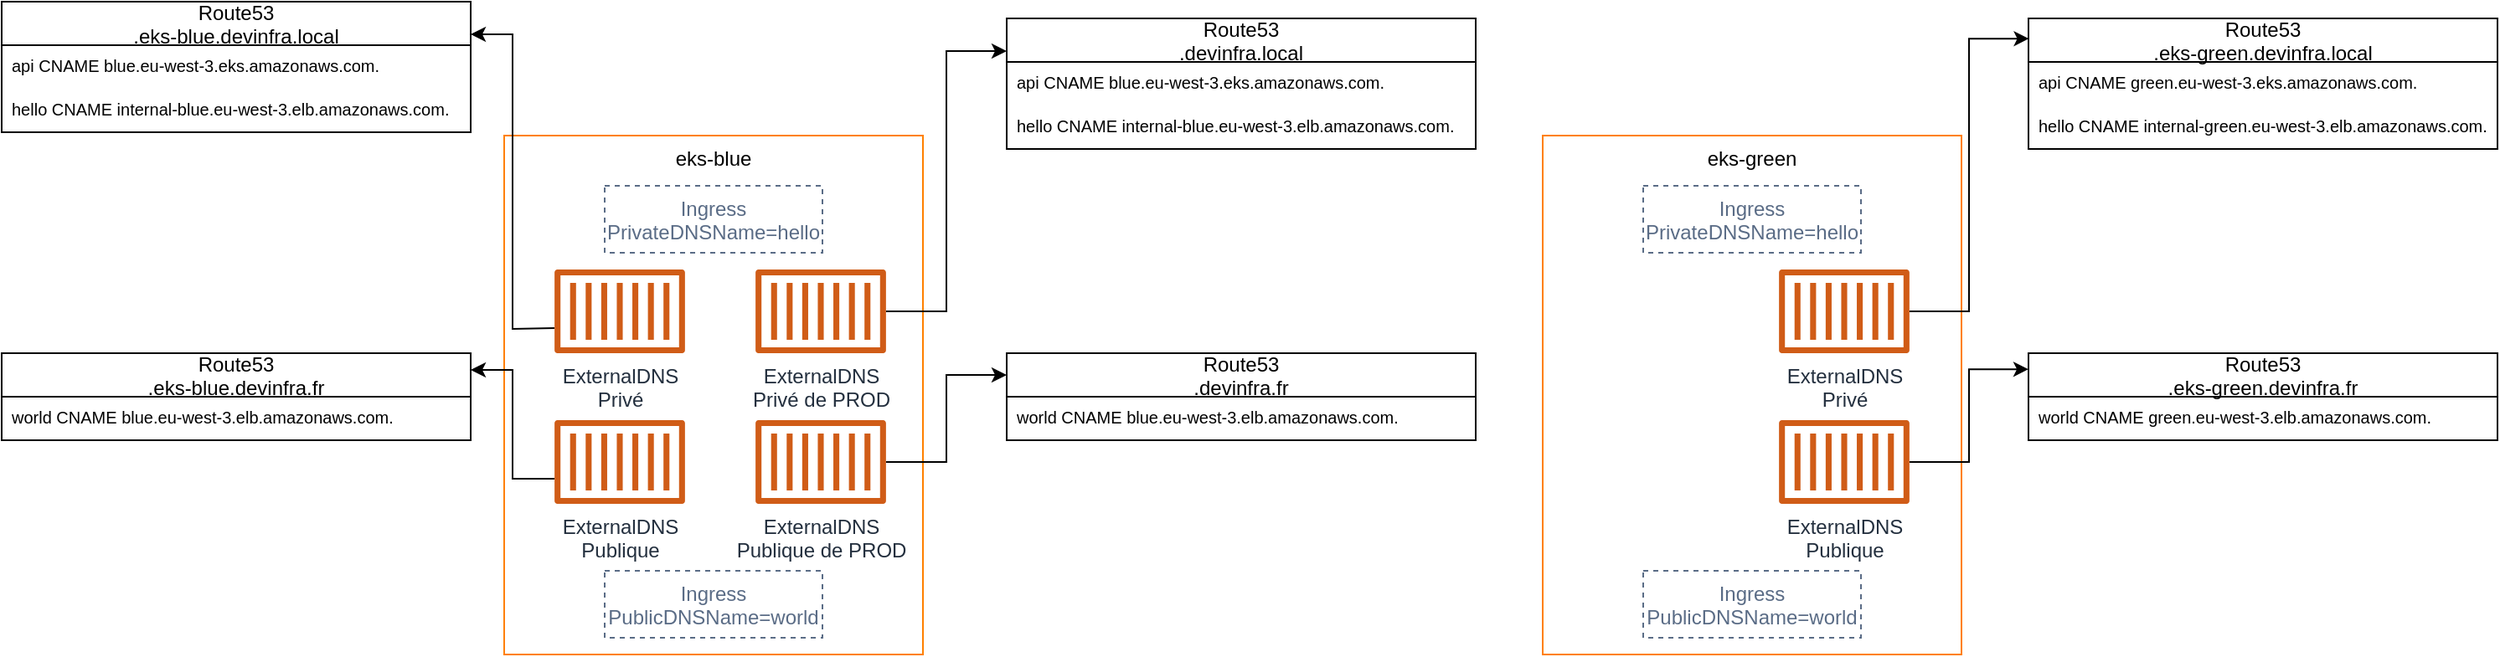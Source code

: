 <mxfile version="14.5.3" type="device"><diagram id="Ht1M8jgEwFfnCIfOTk4-" name="Page-1"><mxGraphModel dx="1640" dy="454" grid="1" gridSize="10" guides="1" tooltips="1" connect="1" arrows="1" fold="1" page="1" pageScale="1" pageWidth="827" pageHeight="1169" math="0" shadow="0"><root><mxCell id="0"/><mxCell id="1" parent="0"/><mxCell id="k5W9xsYktUSqRRLWM8jy-3" value="eks-blue" style="verticalAlign=top;fontStyle=0;strokeColor=#FF8000;" parent="1" vertex="1"><mxGeometry x="160" y="220" width="250" height="310" as="geometry"/></mxCell><mxCell id="k5W9xsYktUSqRRLWM8jy-6" value="ExternalDNS&lt;br&gt;Privé" style="outlineConnect=0;fontColor=#232F3E;gradientColor=none;fillColor=#D05C17;strokeColor=none;dashed=0;verticalLabelPosition=bottom;verticalAlign=top;align=center;html=1;fontSize=12;fontStyle=0;aspect=fixed;pointerEvents=1;shape=mxgraph.aws4.container_1;" parent="1" vertex="1"><mxGeometry x="190" y="300" width="78" height="50" as="geometry"/></mxCell><mxCell id="k5W9xsYktUSqRRLWM8jy-10" value="ExternalDNS&lt;br&gt;Publique" style="outlineConnect=0;fontColor=#232F3E;gradientColor=none;fillColor=#D05C17;strokeColor=none;dashed=0;verticalLabelPosition=bottom;verticalAlign=top;align=center;html=1;fontSize=12;fontStyle=0;aspect=fixed;pointerEvents=1;shape=mxgraph.aws4.container_1;" parent="1" vertex="1"><mxGeometry x="190" y="390" width="78" height="50" as="geometry"/></mxCell><mxCell id="k5W9xsYktUSqRRLWM8jy-17" value="Ingress&#10;PrivateDNSName=hello" style="fillColor=none;strokeColor=#5A6C86;dashed=1;verticalAlign=top;fontStyle=0;fontColor=#5A6C86;" parent="1" vertex="1"><mxGeometry x="220" y="250" width="130" height="40" as="geometry"/></mxCell><mxCell id="k5W9xsYktUSqRRLWM8jy-32" style="edgeStyle=orthogonalEdgeStyle;rounded=0;orthogonalLoop=1;jettySize=auto;html=1;entryX=1;entryY=0.25;entryDx=0;entryDy=0;" parent="1" target="awfMEJctCj2FxYCj-Qh--1" edge="1"><mxGeometry relative="1" as="geometry"><mxPoint x="190" y="334.966" as="sourcePoint"/><mxPoint x="140" y="162.5" as="targetPoint"/></mxGeometry></mxCell><mxCell id="k5W9xsYktUSqRRLWM8jy-33" style="edgeStyle=orthogonalEdgeStyle;rounded=0;orthogonalLoop=1;jettySize=auto;html=1;" parent="1" edge="1"><mxGeometry relative="1" as="geometry"><mxPoint x="190" y="425.034" as="sourcePoint"/><mxPoint x="140" y="360" as="targetPoint"/><Array as="points"><mxPoint x="165" y="425"/><mxPoint x="165" y="360"/><mxPoint x="140" y="360"/></Array></mxGeometry></mxCell><mxCell id="k5W9xsYktUSqRRLWM8jy-24" value="eks-green" style="verticalAlign=top;fontStyle=0;strokeColor=#FF8000;" parent="1" vertex="1"><mxGeometry x="780" y="220" width="250" height="310" as="geometry"/></mxCell><mxCell id="k5W9xsYktUSqRRLWM8jy-25" value="Ingress&#10;PrivateDNSName=hello" style="fillColor=none;strokeColor=#5A6C86;dashed=1;verticalAlign=top;fontStyle=0;fontColor=#5A6C86;" parent="1" vertex="1"><mxGeometry x="840" y="250" width="130" height="40" as="geometry"/></mxCell><mxCell id="k5W9xsYktUSqRRLWM8jy-36" style="edgeStyle=orthogonalEdgeStyle;rounded=0;orthogonalLoop=1;jettySize=auto;html=1;entryX=0.001;entryY=0.155;entryDx=0;entryDy=0;entryPerimeter=0;" parent="1" source="k5W9xsYktUSqRRLWM8jy-26" target="awfMEJctCj2FxYCj-Qh--10" edge="1"><mxGeometry relative="1" as="geometry"><mxPoint x="1070" y="162.5" as="targetPoint"/></mxGeometry></mxCell><mxCell id="k5W9xsYktUSqRRLWM8jy-26" value="ExternalDNS&lt;br&gt;Privé" style="outlineConnect=0;fontColor=#232F3E;gradientColor=none;fillColor=#D05C17;strokeColor=none;dashed=0;verticalLabelPosition=bottom;verticalAlign=top;align=center;html=1;fontSize=12;fontStyle=0;aspect=fixed;pointerEvents=1;shape=mxgraph.aws4.container_1;" parent="1" vertex="1"><mxGeometry x="921" y="300" width="78" height="50" as="geometry"/></mxCell><mxCell id="k5W9xsYktUSqRRLWM8jy-37" style="edgeStyle=orthogonalEdgeStyle;rounded=0;orthogonalLoop=1;jettySize=auto;html=1;entryX=0;entryY=0.184;entryDx=0;entryDy=0;entryPerimeter=0;" parent="1" source="k5W9xsYktUSqRRLWM8jy-29" target="awfMEJctCj2FxYCj-Qh--13" edge="1"><mxGeometry relative="1" as="geometry"><mxPoint x="1066.62" y="359.62" as="targetPoint"/></mxGeometry></mxCell><mxCell id="k5W9xsYktUSqRRLWM8jy-29" value="ExternalDNS&lt;br&gt;Publique" style="outlineConnect=0;fontColor=#232F3E;gradientColor=none;fillColor=#D05C17;strokeColor=none;dashed=0;verticalLabelPosition=bottom;verticalAlign=top;align=center;html=1;fontSize=12;fontStyle=0;aspect=fixed;pointerEvents=1;shape=mxgraph.aws4.container_1;" parent="1" vertex="1"><mxGeometry x="921" y="390" width="78" height="50" as="geometry"/></mxCell><mxCell id="awfMEJctCj2FxYCj-Qh--1" value="Route53&#10;.eks-blue.devinfra.local" style="swimlane;fontStyle=0;childLayout=stackLayout;horizontal=1;startSize=26;fillColor=none;horizontalStack=0;resizeParent=1;resizeParentMax=0;resizeLast=0;collapsible=1;marginBottom=0;" vertex="1" parent="1"><mxGeometry x="-140" y="140" width="280" height="78" as="geometry"/></mxCell><mxCell id="awfMEJctCj2FxYCj-Qh--2" value="api CNAME blue.eu-west-3.eks.amazonaws.com." style="text;strokeColor=none;fillColor=none;align=left;verticalAlign=top;spacingLeft=4;spacingRight=4;overflow=hidden;rotatable=0;points=[[0,0.5],[1,0.5]];portConstraint=eastwest;fontSize=10;" vertex="1" parent="awfMEJctCj2FxYCj-Qh--1"><mxGeometry y="26" width="280" height="26" as="geometry"/></mxCell><mxCell id="awfMEJctCj2FxYCj-Qh--3" value="hello CNAME internal-blue.eu-west-3.elb.amazonaws.com." style="text;strokeColor=none;fillColor=none;align=left;verticalAlign=top;spacingLeft=4;spacingRight=4;overflow=hidden;rotatable=0;points=[[0,0.5],[1,0.5]];portConstraint=eastwest;fontSize=10;" vertex="1" parent="awfMEJctCj2FxYCj-Qh--1"><mxGeometry y="52" width="280" height="26" as="geometry"/></mxCell><mxCell id="awfMEJctCj2FxYCj-Qh--5" value="Route53&#10;.eks-blue.devinfra.fr" style="swimlane;fontStyle=0;childLayout=stackLayout;horizontal=1;startSize=26;fillColor=none;horizontalStack=0;resizeParent=1;resizeParentMax=0;resizeLast=0;collapsible=1;marginBottom=0;" vertex="1" parent="1"><mxGeometry x="-140" y="350" width="280" height="52" as="geometry"/></mxCell><mxCell id="awfMEJctCj2FxYCj-Qh--7" value="world CNAME blue.eu-west-3.elb.amazonaws.com." style="text;strokeColor=none;fillColor=none;align=left;verticalAlign=top;spacingLeft=4;spacingRight=4;overflow=hidden;rotatable=0;points=[[0,0.5],[1,0.5]];portConstraint=eastwest;fontSize=10;" vertex="1" parent="awfMEJctCj2FxYCj-Qh--5"><mxGeometry y="26" width="280" height="26" as="geometry"/></mxCell><mxCell id="awfMEJctCj2FxYCj-Qh--8" value="Ingress&#10;PublicDNSName=world" style="fillColor=none;strokeColor=#5A6C86;dashed=1;verticalAlign=top;fontStyle=0;fontColor=#5A6C86;" vertex="1" parent="1"><mxGeometry x="220" y="480" width="130" height="40" as="geometry"/></mxCell><mxCell id="awfMEJctCj2FxYCj-Qh--9" value="Ingress&#10;PublicDNSName=world" style="fillColor=none;strokeColor=#5A6C86;dashed=1;verticalAlign=top;fontStyle=0;fontColor=#5A6C86;" vertex="1" parent="1"><mxGeometry x="840" y="480" width="130" height="40" as="geometry"/></mxCell><mxCell id="awfMEJctCj2FxYCj-Qh--10" value="Route53&#10;.eks-green.devinfra.local" style="swimlane;fontStyle=0;childLayout=stackLayout;horizontal=1;startSize=26;fillColor=none;horizontalStack=0;resizeParent=1;resizeParentMax=0;resizeLast=0;collapsible=1;marginBottom=0;" vertex="1" parent="1"><mxGeometry x="1070" y="150" width="280" height="78" as="geometry"/></mxCell><mxCell id="awfMEJctCj2FxYCj-Qh--11" value="api CNAME green.eu-west-3.eks.amazonaws.com." style="text;strokeColor=none;fillColor=none;align=left;verticalAlign=top;spacingLeft=4;spacingRight=4;overflow=hidden;rotatable=0;points=[[0,0.5],[1,0.5]];portConstraint=eastwest;fontSize=10;" vertex="1" parent="awfMEJctCj2FxYCj-Qh--10"><mxGeometry y="26" width="280" height="26" as="geometry"/></mxCell><mxCell id="awfMEJctCj2FxYCj-Qh--12" value="hello CNAME internal-green.eu-west-3.elb.amazonaws.com." style="text;strokeColor=none;fillColor=none;align=left;verticalAlign=top;spacingLeft=4;spacingRight=4;overflow=hidden;rotatable=0;points=[[0,0.5],[1,0.5]];portConstraint=eastwest;fontSize=10;" vertex="1" parent="awfMEJctCj2FxYCj-Qh--10"><mxGeometry y="52" width="280" height="26" as="geometry"/></mxCell><mxCell id="awfMEJctCj2FxYCj-Qh--13" value="Route53&#10;.eks-green.devinfra.fr" style="swimlane;fontStyle=0;childLayout=stackLayout;horizontal=1;startSize=26;fillColor=none;horizontalStack=0;resizeParent=1;resizeParentMax=0;resizeLast=0;collapsible=1;marginBottom=0;" vertex="1" parent="1"><mxGeometry x="1070" y="350" width="280" height="52" as="geometry"/></mxCell><mxCell id="awfMEJctCj2FxYCj-Qh--14" value="world CNAME green.eu-west-3.elb.amazonaws.com." style="text;strokeColor=none;fillColor=none;align=left;verticalAlign=top;spacingLeft=4;spacingRight=4;overflow=hidden;rotatable=0;points=[[0,0.5],[1,0.5]];portConstraint=eastwest;fontSize=10;" vertex="1" parent="awfMEJctCj2FxYCj-Qh--13"><mxGeometry y="26" width="280" height="26" as="geometry"/></mxCell><mxCell id="awfMEJctCj2FxYCj-Qh--18" value="Route53&#10;.devinfra.local" style="swimlane;fontStyle=0;childLayout=stackLayout;horizontal=1;startSize=26;fillColor=none;horizontalStack=0;resizeParent=1;resizeParentMax=0;resizeLast=0;collapsible=1;marginBottom=0;" vertex="1" parent="1"><mxGeometry x="460" y="150" width="280" height="78" as="geometry"/></mxCell><mxCell id="awfMEJctCj2FxYCj-Qh--19" value="api CNAME blue.eu-west-3.eks.amazonaws.com." style="text;strokeColor=none;fillColor=none;align=left;verticalAlign=top;spacingLeft=4;spacingRight=4;overflow=hidden;rotatable=0;points=[[0,0.5],[1,0.5]];portConstraint=eastwest;fontSize=10;" vertex="1" parent="awfMEJctCj2FxYCj-Qh--18"><mxGeometry y="26" width="280" height="26" as="geometry"/></mxCell><mxCell id="awfMEJctCj2FxYCj-Qh--20" value="hello CNAME internal-blue.eu-west-3.elb.amazonaws.com." style="text;strokeColor=none;fillColor=none;align=left;verticalAlign=top;spacingLeft=4;spacingRight=4;overflow=hidden;rotatable=0;points=[[0,0.5],[1,0.5]];portConstraint=eastwest;fontSize=10;" vertex="1" parent="awfMEJctCj2FxYCj-Qh--18"><mxGeometry y="52" width="280" height="26" as="geometry"/></mxCell><mxCell id="awfMEJctCj2FxYCj-Qh--21" value="Route53&#10;.devinfra.fr" style="swimlane;fontStyle=0;childLayout=stackLayout;horizontal=1;startSize=26;fillColor=none;horizontalStack=0;resizeParent=1;resizeParentMax=0;resizeLast=0;collapsible=1;marginBottom=0;" vertex="1" parent="1"><mxGeometry x="460" y="350" width="280" height="52" as="geometry"/></mxCell><mxCell id="awfMEJctCj2FxYCj-Qh--22" value="world CNAME blue.eu-west-3.elb.amazonaws.com." style="text;strokeColor=none;fillColor=none;align=left;verticalAlign=top;spacingLeft=4;spacingRight=4;overflow=hidden;rotatable=0;points=[[0,0.5],[1,0.5]];portConstraint=eastwest;fontSize=10;" vertex="1" parent="awfMEJctCj2FxYCj-Qh--21"><mxGeometry y="26" width="280" height="26" as="geometry"/></mxCell><mxCell id="awfMEJctCj2FxYCj-Qh--25" style="edgeStyle=orthogonalEdgeStyle;rounded=0;orthogonalLoop=1;jettySize=auto;html=1;entryX=0;entryY=0.25;entryDx=0;entryDy=0;fontSize=10;" edge="1" parent="1" source="awfMEJctCj2FxYCj-Qh--23" target="awfMEJctCj2FxYCj-Qh--18"><mxGeometry relative="1" as="geometry"/></mxCell><mxCell id="awfMEJctCj2FxYCj-Qh--23" value="ExternalDNS&lt;br&gt;Privé de PROD" style="outlineConnect=0;fontColor=#232F3E;gradientColor=none;fillColor=#D05C17;strokeColor=none;dashed=0;verticalLabelPosition=bottom;verticalAlign=top;align=center;html=1;fontSize=12;fontStyle=0;aspect=fixed;pointerEvents=1;shape=mxgraph.aws4.container_1;" vertex="1" parent="1"><mxGeometry x="310" y="300" width="78" height="50" as="geometry"/></mxCell><mxCell id="awfMEJctCj2FxYCj-Qh--27" style="edgeStyle=orthogonalEdgeStyle;rounded=0;orthogonalLoop=1;jettySize=auto;html=1;entryX=0;entryY=0.25;entryDx=0;entryDy=0;fontSize=10;" edge="1" parent="1" source="awfMEJctCj2FxYCj-Qh--24" target="awfMEJctCj2FxYCj-Qh--21"><mxGeometry relative="1" as="geometry"/></mxCell><mxCell id="awfMEJctCj2FxYCj-Qh--24" value="ExternalDNS&lt;br&gt;Publique de PROD" style="outlineConnect=0;fontColor=#232F3E;gradientColor=none;fillColor=#D05C17;strokeColor=none;dashed=0;verticalLabelPosition=bottom;verticalAlign=top;align=center;html=1;fontSize=12;fontStyle=0;aspect=fixed;pointerEvents=1;shape=mxgraph.aws4.container_1;" vertex="1" parent="1"><mxGeometry x="310" y="390" width="78" height="50" as="geometry"/></mxCell></root></mxGraphModel></diagram></mxfile>
